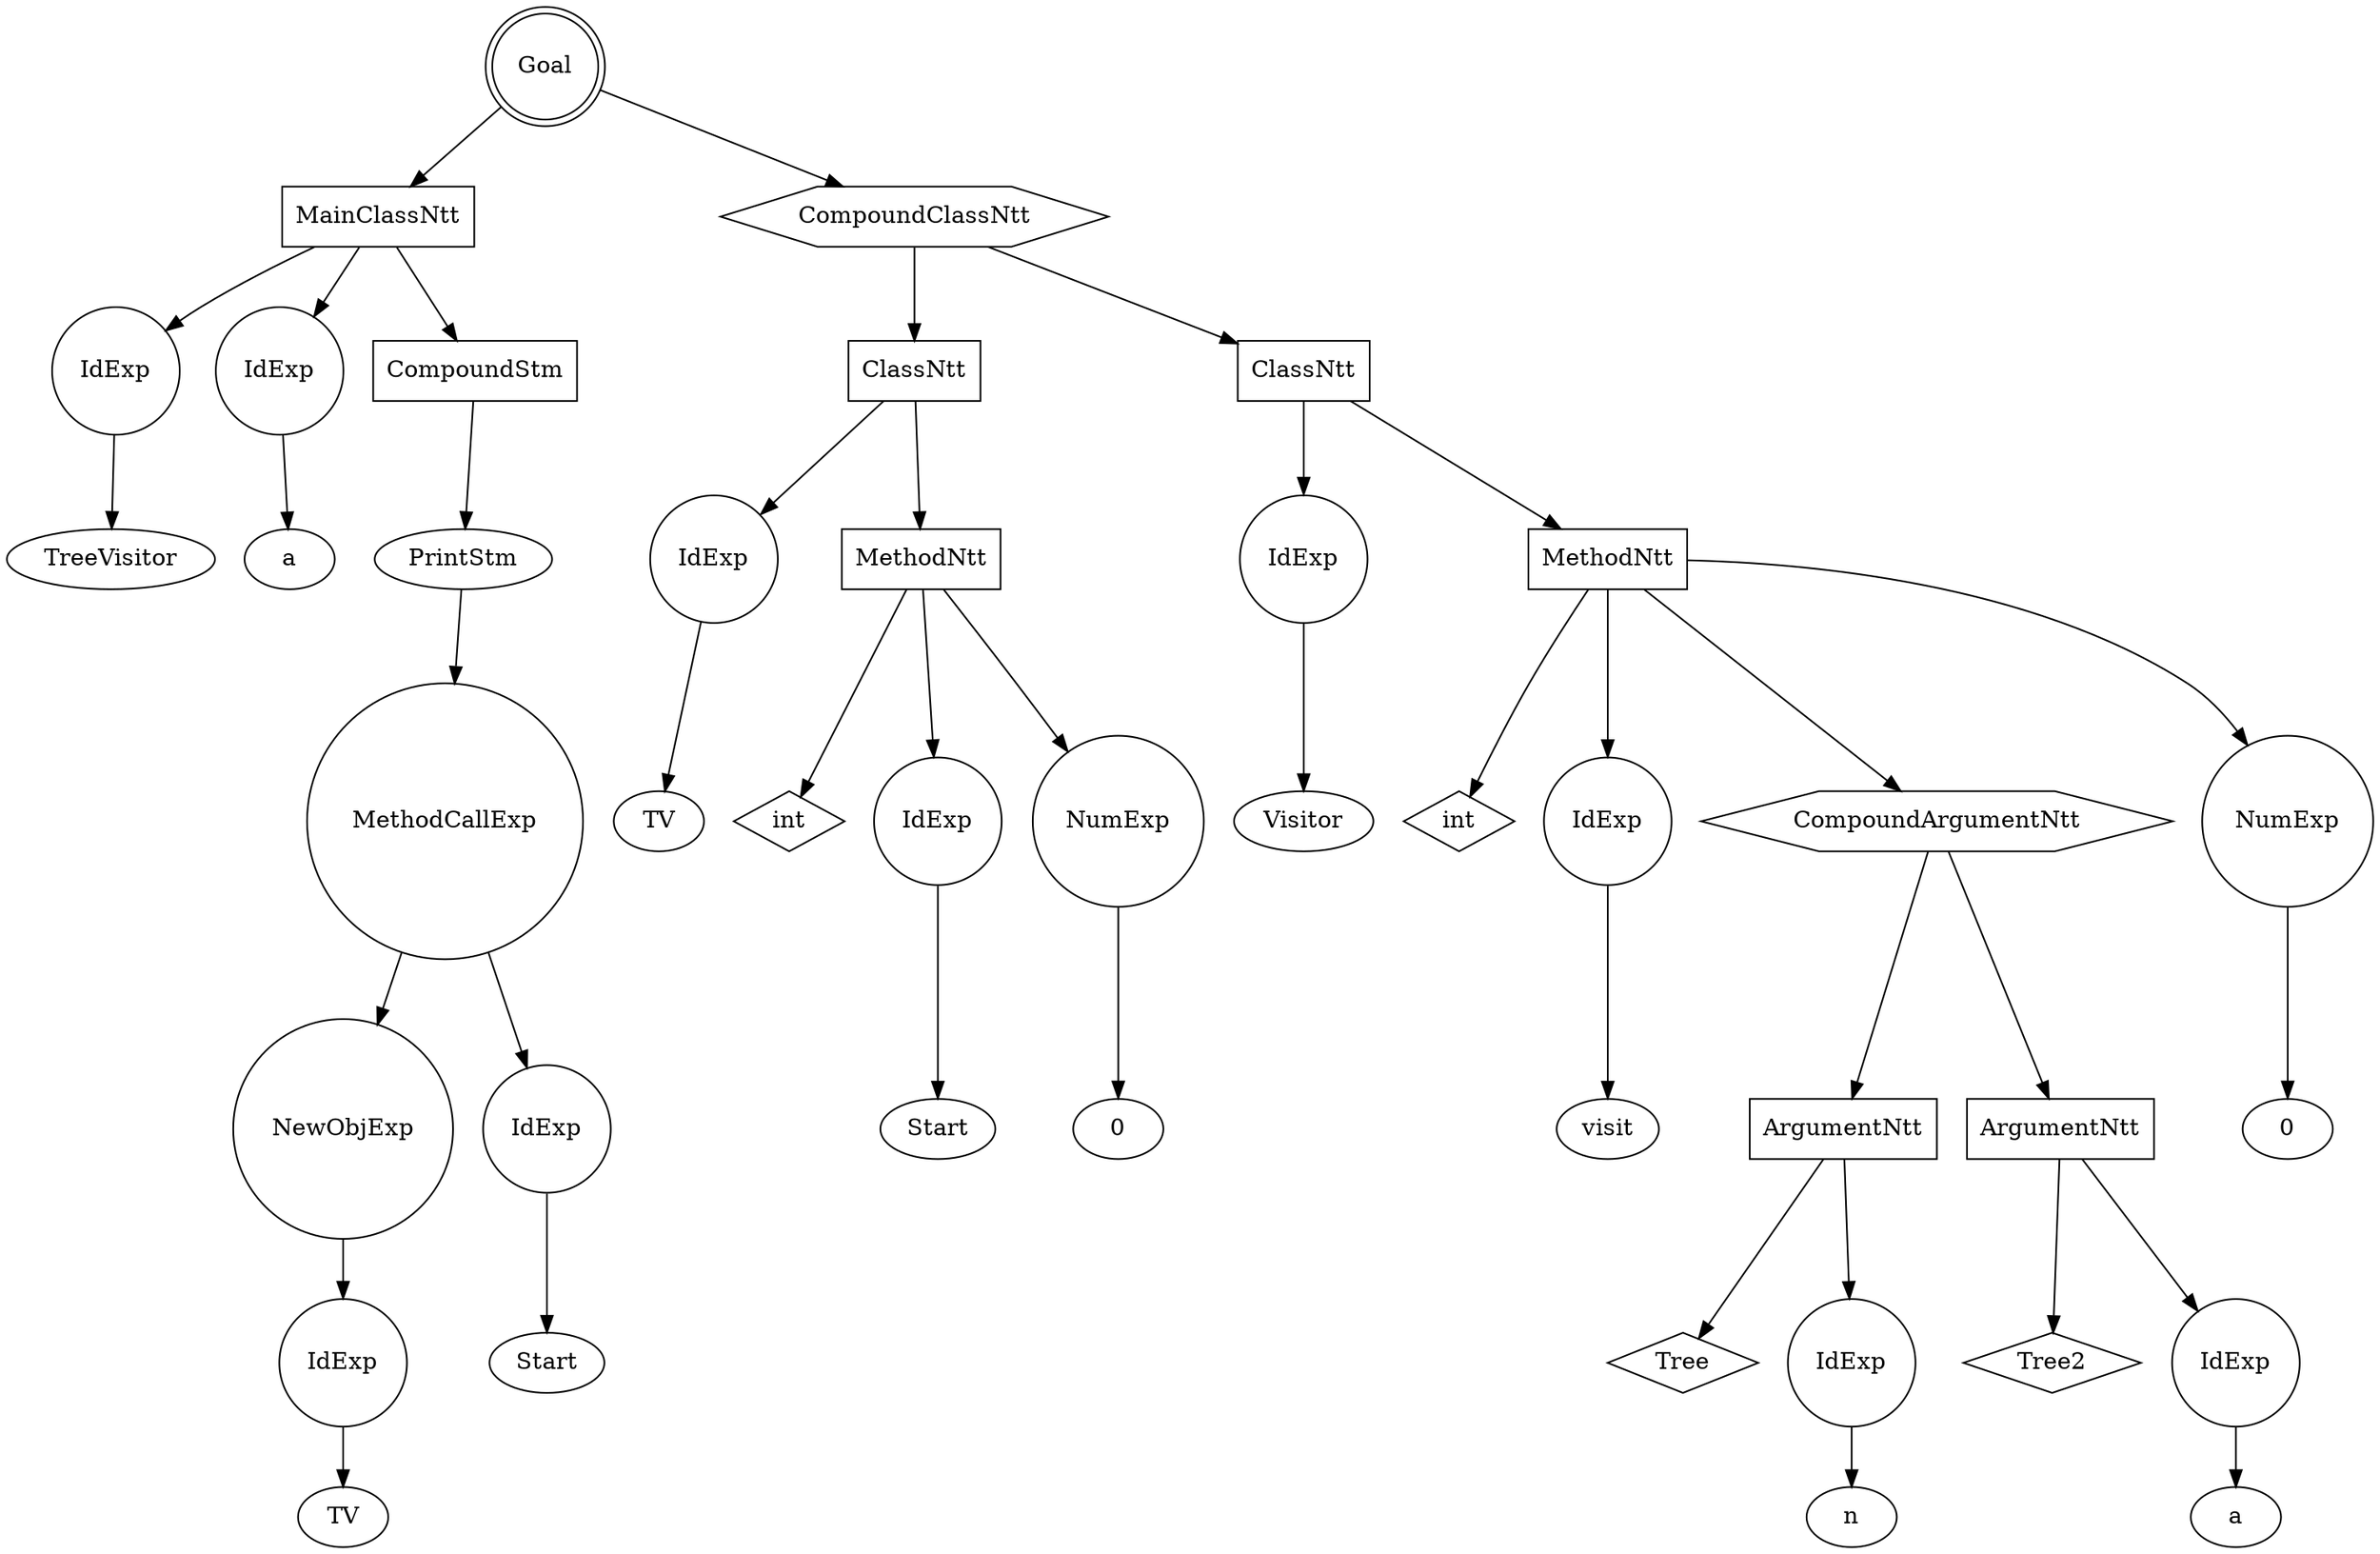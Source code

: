 digraph my_graph {
-1262484192;
-1262484192[label = "Goal", shape = "doublecircle"];
-1262484192->-1262482992;
-1262482992[label = "MainClassNtt", shape = "box"];
-1262482992->-1262482656
-1262482656[label = "IdExp", shape = "circle"];
-1262482656->-1262482640;
-1262482640[label = "TreeVisitor"];
-1262482992->-1262482704
-1262482704[label = "IdExp", shape = "circle"];
-1262482704->-1262482688;
-1262482688[label = "a"];
-1262482992->-1262482944;
-1262482944[label = "CompoundStm", shape = "polygon"];
-1262482944->-1260387312;
-1260387312[label = "PrintStm", shape = "ellipse"];
-1260387312->-1262482896
-1262482896[label = "MethodCallExp", shape = "circle"];
-1262482896->-1262482800
-1262482800[label = "NewObjExp", shape = "circle"];
-1262482800->-1262482752
-1262482752[label = "IdExp", shape = "circle"];
-1262482752->-1262482736;
-1262482736[label = "TV"];
-1262482896->-1262482848
-1262482848[label = "IdExp", shape = "circle"];
-1262482848->-1262482832;
-1262482832[label = "Start"];
-1262484192->-1262484144;
-1262484144[label = "CompoundClassNtt", shape = "hexagon"];
-1262484144->-1262483280;
-1262483280[label = "ClassNtt", shape = "box"];
-1262483280->-1262483040
-1262483040[label = "IdExp", shape = "circle"];
-1262483040->-1262483024;
-1262483024[label = "TV"];
-1262483280->-1251997808;
-1251997808[label = "MethodNtt", shape = "box"];
-1251997808->-1262483088;
-1262483088[label = "int", shape = "diamond" ];
-1251997808->-1262483136
-1262483136[label = "IdExp", shape = "circle"];
-1262483136->-1262483120;
-1262483120[label = "Start"];
-1251997808->-1262483184
-1262483184[label = "NumExp", shape = "circle"];
-1262483184->-1262483168;
-1262483168[label = "0"];
-1262484144->-1262484096;
-1262484096[label = "ClassNtt", shape = "box"];
-1262484096->-1262483376
-1262483376[label = "IdExp", shape = "circle"];
-1262483376->-1262483360;
-1262483360[label = "Visitor"];
-1262484096->-1251998192;
-1251998192[label = "MethodNtt", shape = "box"];
-1251998192->-1262483424;
-1262483424[label = "int", shape = "diamond" ];
-1251998192->-1262483472
-1262483472[label = "IdExp", shape = "circle"];
-1262483472->-1262483456;
-1262483456[label = "visit"];
-1251998192->-1262483952;
-1262483952[label = "CompoundArgumentNtt", shape = "hexagon"];
-1262483952->-1262483664;
-1262483664[label = "ArgumentNtt", shape = "box"];
-1262483664->-1262483568;
-1262483568[label = "Tree", shape = "diamond" ];
-1262483664->-1262483616
-1262483616[label = "IdExp", shape = "circle"];
-1262483616->-1262483600;
-1262483600[label = "n"];
-1262483952->-1262483904;
-1262483904[label = "ArgumentNtt", shape = "box"];
-1262483904->-1262483808;
-1262483808[label = "Tree2", shape = "diamond" ];
-1262483904->-1262483856
-1262483856[label = "IdExp", shape = "circle"];
-1262483856->-1262483840;
-1262483840[label = "a"];
-1251998192->-1262484000
-1262484000[label = "NumExp", shape = "circle"];
-1262484000->-1262483984;
-1262483984[label = "0"];

}